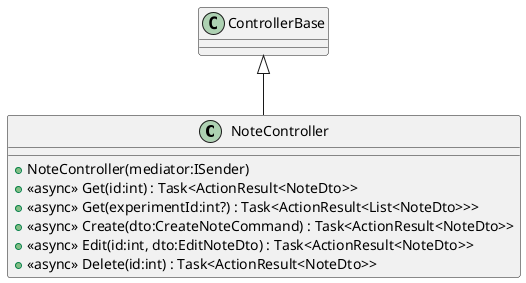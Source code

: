 @startuml
class NoteController {
    + NoteController(mediator:ISender)
    + <<async>> Get(id:int) : Task<ActionResult<NoteDto>>
    + <<async>> Get(experimentId:int?) : Task<ActionResult<List<NoteDto>>>
    + <<async>> Create(dto:CreateNoteCommand) : Task<ActionResult<NoteDto>>
    + <<async>> Edit(id:int, dto:EditNoteDto) : Task<ActionResult<NoteDto>>
    + <<async>> Delete(id:int) : Task<ActionResult<NoteDto>>
}
ControllerBase <|-- NoteController
@enduml
